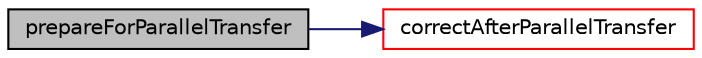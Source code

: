 digraph "prepareForParallelTransfer"
{
  bgcolor="transparent";
  edge [fontname="Helvetica",fontsize="10",labelfontname="Helvetica",labelfontsize="10"];
  node [fontname="Helvetica",fontsize="10",shape=record];
  rankdir="LR";
  Node1 [label="prepareForParallelTransfer",height=0.2,width=0.4,color="black", fillcolor="grey75", style="filled", fontcolor="black"];
  Node1 -> Node2 [color="midnightblue",fontsize="10",style="solid",fontname="Helvetica"];
  Node2 [label="correctAfterParallelTransfer",height=0.2,width=0.4,color="red",URL="$a01775.html#abf3eaa39fbf239fede9c5c4af58c851d",tooltip="Convert processor patch addressing to the global equivalents. "];
}
